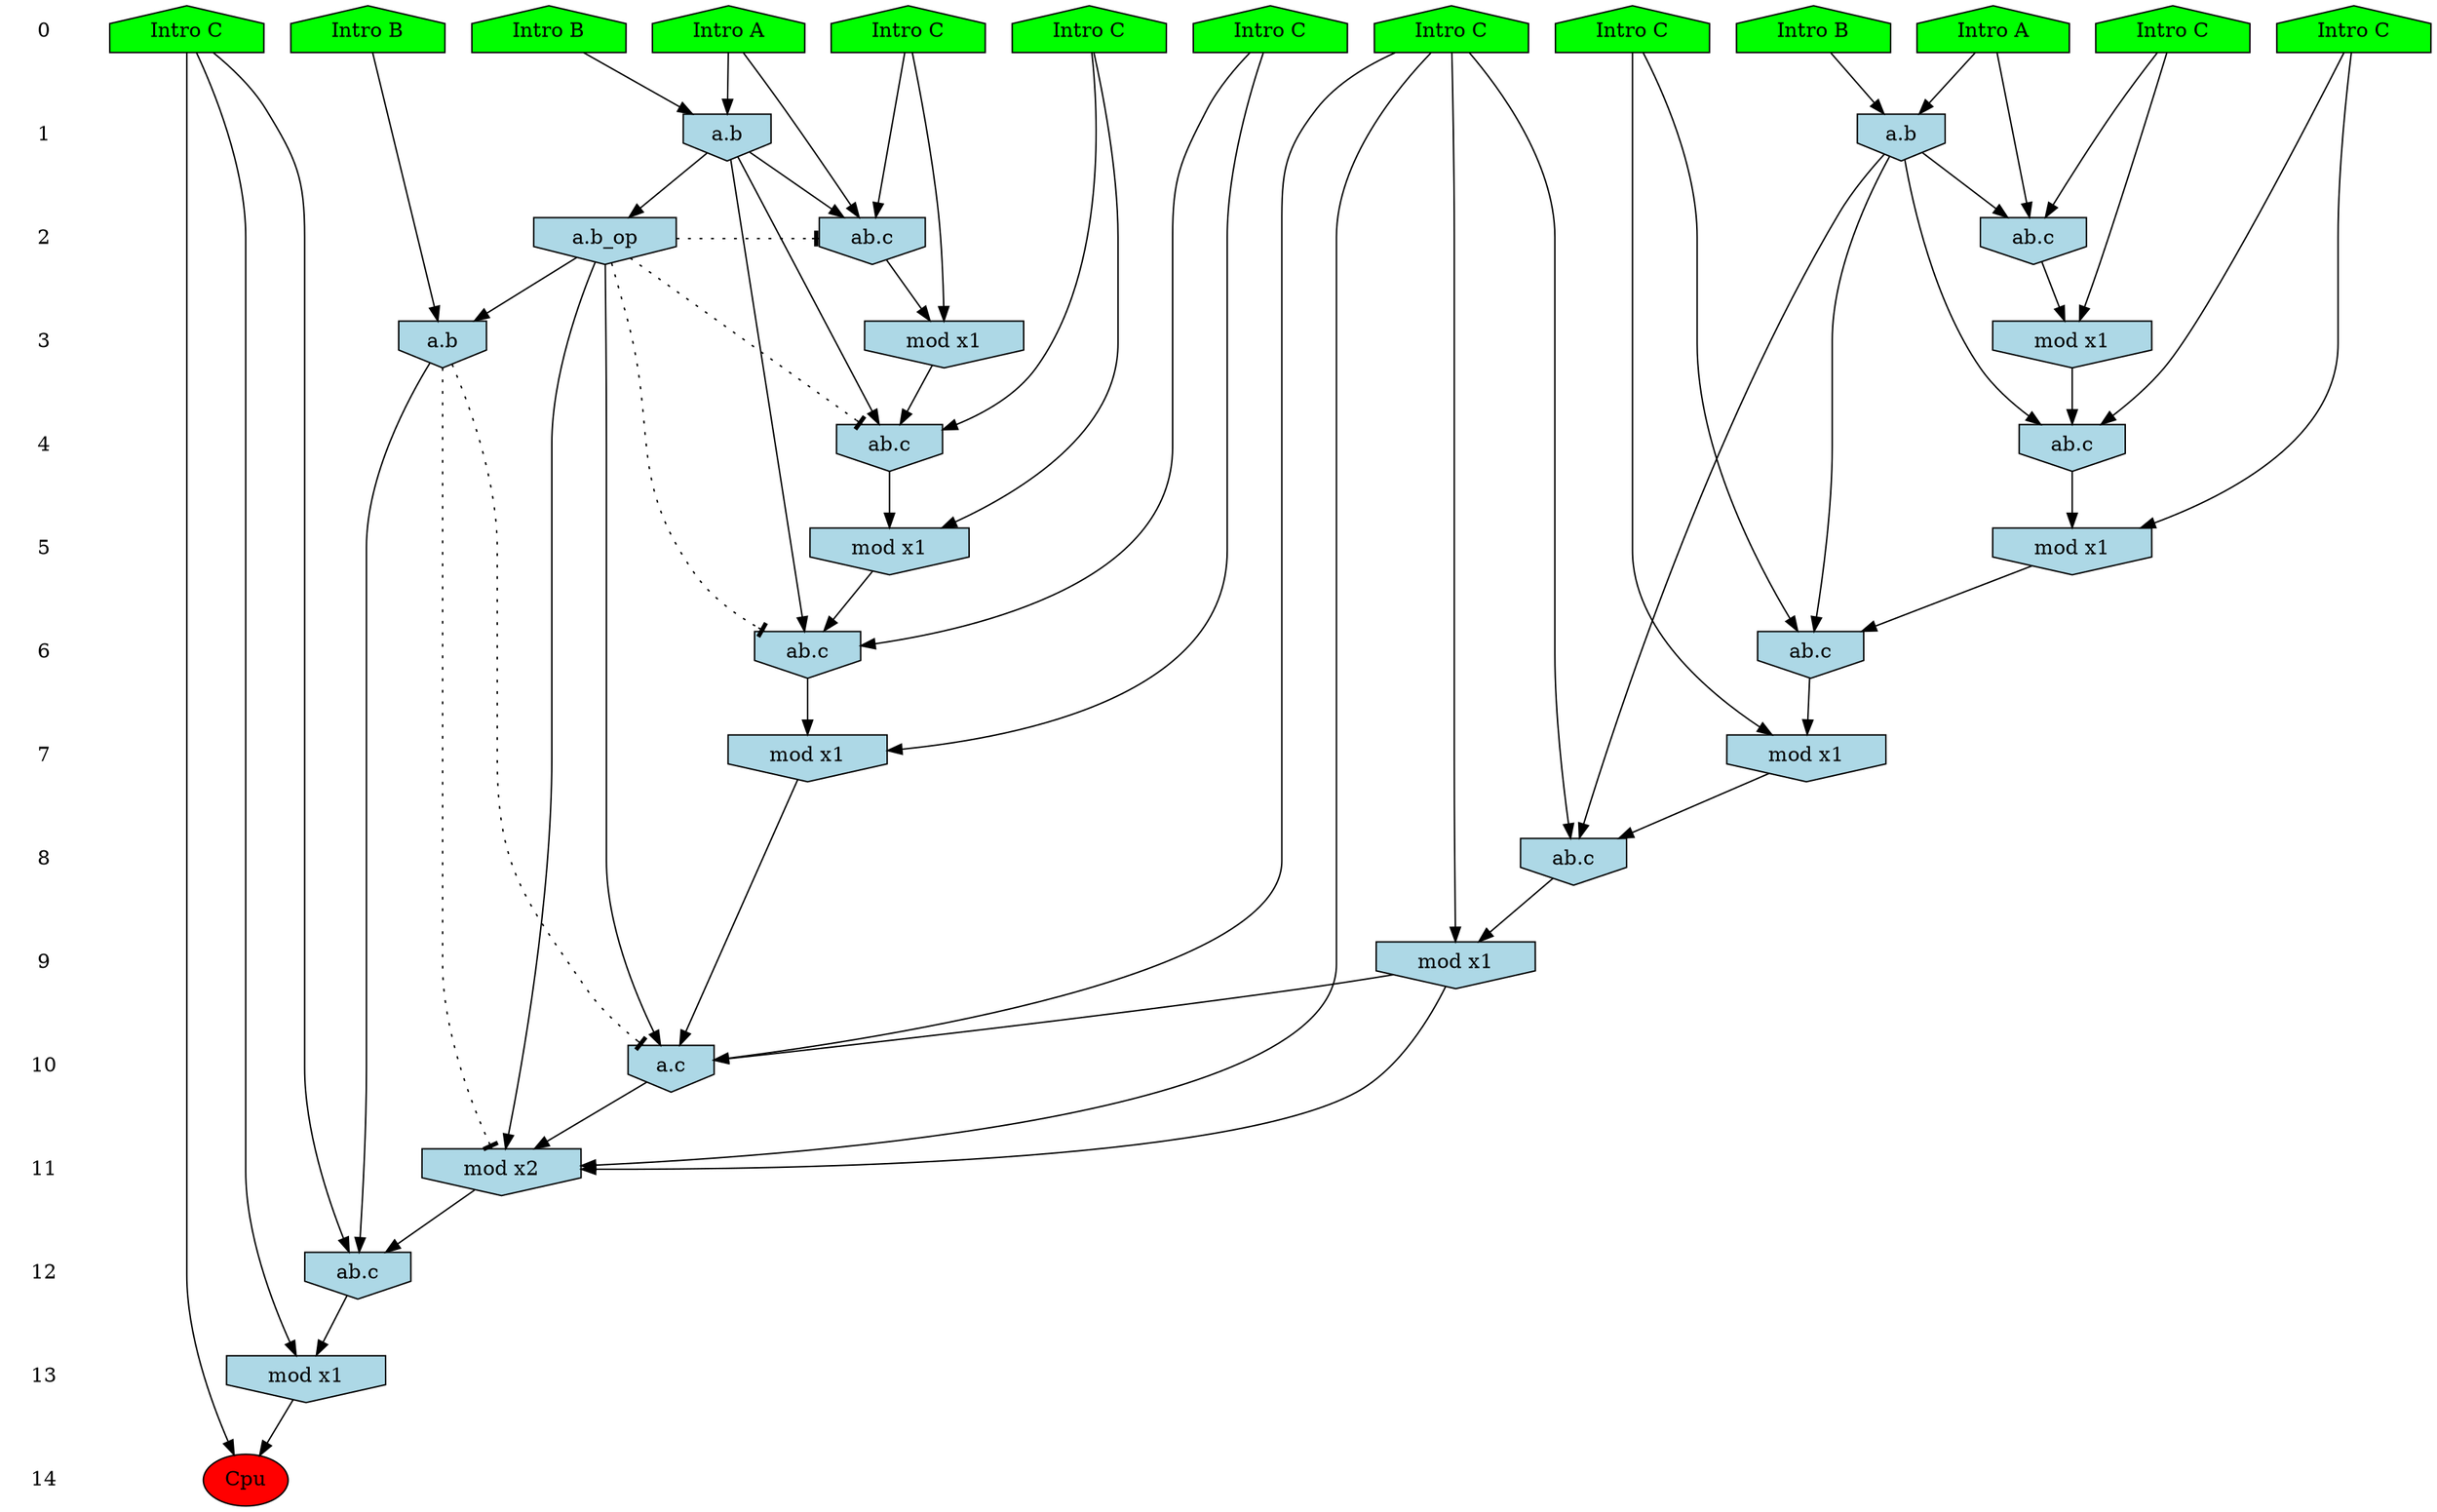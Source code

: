 /* Compression of 1 causal flows obtained in average at 1.605149E+01 t.u */
/* Compressed causal flows were: [2711] */
digraph G{
 ranksep=.5 ; 
{ rank = same ; "0" [shape=plaintext] ; node_1 [label ="Intro A", shape=house, style=filled, fillcolor=green] ;
node_2 [label ="Intro B", shape=house, style=filled, fillcolor=green] ;
node_3 [label ="Intro B", shape=house, style=filled, fillcolor=green] ;
node_4 [label ="Intro B", shape=house, style=filled, fillcolor=green] ;
node_5 [label ="Intro A", shape=house, style=filled, fillcolor=green] ;
node_6 [label ="Intro C", shape=house, style=filled, fillcolor=green] ;
node_7 [label ="Intro C", shape=house, style=filled, fillcolor=green] ;
node_8 [label ="Intro C", shape=house, style=filled, fillcolor=green] ;
node_9 [label ="Intro C", shape=house, style=filled, fillcolor=green] ;
node_10 [label ="Intro C", shape=house, style=filled, fillcolor=green] ;
node_11 [label ="Intro C", shape=house, style=filled, fillcolor=green] ;
node_12 [label ="Intro C", shape=house, style=filled, fillcolor=green] ;
node_13 [label ="Intro C", shape=house, style=filled, fillcolor=green] ;
}
{ rank = same ; "1" [shape=plaintext] ; node_14 [label="a.b", shape=invhouse, style=filled, fillcolor = lightblue] ;
node_16 [label="a.b", shape=invhouse, style=filled, fillcolor = lightblue] ;
}
{ rank = same ; "2" [shape=plaintext] ; node_15 [label="ab.c", shape=invhouse, style=filled, fillcolor = lightblue] ;
node_17 [label="ab.c", shape=invhouse, style=filled, fillcolor = lightblue] ;
node_24 [label="a.b_op", shape=invhouse, style=filled, fillcolor = lightblue] ;
}
{ rank = same ; "3" [shape=plaintext] ; node_18 [label="mod x1", shape=invhouse, style=filled, fillcolor = lightblue] ;
node_20 [label="mod x1", shape=invhouse, style=filled, fillcolor = lightblue] ;
node_33 [label="a.b", shape=invhouse, style=filled, fillcolor = lightblue] ;
}
{ rank = same ; "4" [shape=plaintext] ; node_19 [label="ab.c", shape=invhouse, style=filled, fillcolor = lightblue] ;
node_25 [label="ab.c", shape=invhouse, style=filled, fillcolor = lightblue] ;
}
{ rank = same ; "5" [shape=plaintext] ; node_21 [label="mod x1", shape=invhouse, style=filled, fillcolor = lightblue] ;
node_26 [label="mod x1", shape=invhouse, style=filled, fillcolor = lightblue] ;
}
{ rank = same ; "6" [shape=plaintext] ; node_22 [label="ab.c", shape=invhouse, style=filled, fillcolor = lightblue] ;
node_27 [label="ab.c", shape=invhouse, style=filled, fillcolor = lightblue] ;
}
{ rank = same ; "7" [shape=plaintext] ; node_23 [label="mod x1", shape=invhouse, style=filled, fillcolor = lightblue] ;
node_28 [label="mod x1", shape=invhouse, style=filled, fillcolor = lightblue] ;
}
{ rank = same ; "8" [shape=plaintext] ; node_29 [label="ab.c", shape=invhouse, style=filled, fillcolor = lightblue] ;
}
{ rank = same ; "9" [shape=plaintext] ; node_30 [label="mod x1", shape=invhouse, style=filled, fillcolor = lightblue] ;
}
{ rank = same ; "10" [shape=plaintext] ; node_31 [label="a.c", shape=invhouse, style=filled, fillcolor = lightblue] ;
}
{ rank = same ; "11" [shape=plaintext] ; node_32 [label="mod x2", shape=invhouse, style=filled, fillcolor = lightblue] ;
}
{ rank = same ; "12" [shape=plaintext] ; node_34 [label="ab.c", shape=invhouse, style=filled, fillcolor = lightblue] ;
}
{ rank = same ; "13" [shape=plaintext] ; node_35 [label="mod x1", shape=invhouse, style=filled, fillcolor = lightblue] ;
}
{ rank = same ; "14" [shape=plaintext] ; node_36 [label ="Cpu", style=filled, fillcolor=red] ;
}
"0" -> "1" [style="invis"]; 
"1" -> "2" [style="invis"]; 
"2" -> "3" [style="invis"]; 
"3" -> "4" [style="invis"]; 
"4" -> "5" [style="invis"]; 
"5" -> "6" [style="invis"]; 
"6" -> "7" [style="invis"]; 
"7" -> "8" [style="invis"]; 
"8" -> "9" [style="invis"]; 
"9" -> "10" [style="invis"]; 
"10" -> "11" [style="invis"]; 
"11" -> "12" [style="invis"]; 
"12" -> "13" [style="invis"]; 
"13" -> "14" [style="invis"]; 
node_4 -> node_14
node_5 -> node_14
node_5 -> node_15
node_12 -> node_15
node_14 -> node_15
node_1 -> node_16
node_2 -> node_16
node_1 -> node_17
node_11 -> node_17
node_16 -> node_17
node_11 -> node_18
node_17 -> node_18
node_8 -> node_19
node_16 -> node_19
node_18 -> node_19
node_12 -> node_20
node_15 -> node_20
node_8 -> node_21
node_19 -> node_21
node_10 -> node_22
node_16 -> node_22
node_21 -> node_22
node_10 -> node_23
node_22 -> node_23
node_16 -> node_24
node_7 -> node_25
node_14 -> node_25
node_20 -> node_25
node_7 -> node_26
node_25 -> node_26
node_6 -> node_27
node_14 -> node_27
node_26 -> node_27
node_6 -> node_28
node_27 -> node_28
node_13 -> node_29
node_14 -> node_29
node_28 -> node_29
node_13 -> node_30
node_29 -> node_30
node_13 -> node_31
node_23 -> node_31
node_24 -> node_31
node_30 -> node_31
node_13 -> node_32
node_24 -> node_32
node_30 -> node_32
node_31 -> node_32
node_3 -> node_33
node_24 -> node_33
node_9 -> node_34
node_32 -> node_34
node_33 -> node_34
node_9 -> node_35
node_34 -> node_35
node_9 -> node_36
node_35 -> node_36
node_24 -> node_22 [style=dotted, arrowhead = tee] 
node_24 -> node_19 [style=dotted, arrowhead = tee] 
node_24 -> node_17 [style=dotted, arrowhead = tee] 
node_33 -> node_32 [style=dotted, arrowhead = tee] 
node_33 -> node_31 [style=dotted, arrowhead = tee] 
}
/*
 Dot generation time: 0.000155
*/